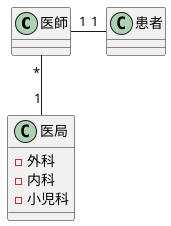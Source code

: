 @startuml 演習3-2_CL_医師と患者と医局と診療記録
class "医師" as doctor{}
class "患者" as patient{}
class "医局" as office{
    - 外科
    - 内科
    - 小児科
}

doctor "1" -ri- "1" patient
doctor "*" -down- "1" office
@enduml